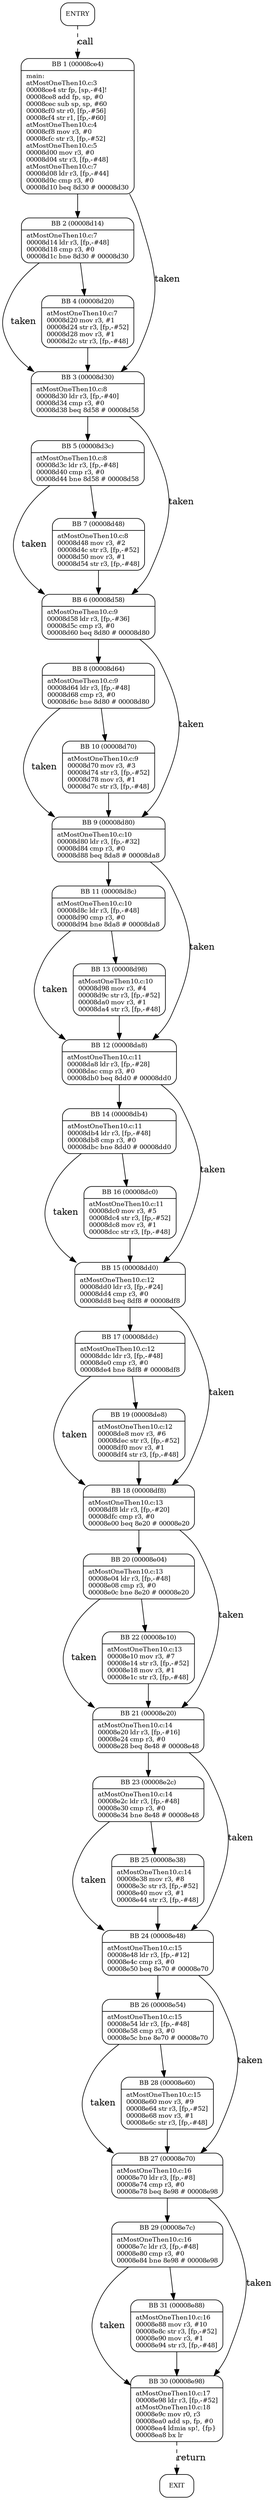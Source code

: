 digraph main{
node [shape=Mrecord, labeljust=l, fontsize=10];
	"0" [label="ENTRY"]
	"0" -> "1" [label="call", style=dashed, weight=2];
	"1" [label="{BB 1 (00008ce4) | main:\latMostOneThen10.c:3\l00008ce4    str fp, [sp,-#4]!\l00008ce8    add fp, sp, #0\l00008cec    sub sp, sp, #60\l00008cf0    str r0, [fp,-#56]\l00008cf4    str r1, [fp,-#60]\latMostOneThen10.c:4\l00008cf8    mov r3, #0\l00008cfc    str r3, [fp,-#52]\latMostOneThen10.c:5\l00008d00    mov r3, #0\l00008d04    str r3, [fp,-#48]\latMostOneThen10.c:7\l00008d08    ldr r3, [fp,-#44]\l00008d0c    cmp r3, #0\l00008d10    beq 8d30    # 00008d30\l }"]
	"1" -> "2" [weight=4];
	"1" -> "3" [label="taken", weight=3];
	"2" [label="{BB 2 (00008d14) | atMostOneThen10.c:7\l00008d14    ldr r3, [fp,-#48]\l00008d18    cmp r3, #0\l00008d1c    bne 8d30    # 00008d30\l }"]
	"2" -> "4" [weight=4];
	"2" -> "3" [label="taken", weight=3];
	"3" [label="{BB 3 (00008d30) | atMostOneThen10.c:8\l00008d30    ldr r3, [fp,-#40]\l00008d34    cmp r3, #0\l00008d38    beq 8d58    # 00008d58\l }"]
	"3" -> "5" [weight=4];
	"3" -> "6" [label="taken", weight=3];
	"4" [label="{BB 4 (00008d20) | atMostOneThen10.c:7\l00008d20    mov r3, #1\l00008d24    str r3, [fp,-#52]\l00008d28    mov r3, #1\l00008d2c    str r3, [fp,-#48]\l }"]
	"4" -> "3" [weight=4];
	"5" [label="{BB 5 (00008d3c) | atMostOneThen10.c:8\l00008d3c    ldr r3, [fp,-#48]\l00008d40    cmp r3, #0\l00008d44    bne 8d58    # 00008d58\l }"]
	"5" -> "7" [weight=4];
	"5" -> "6" [label="taken", weight=3];
	"6" [label="{BB 6 (00008d58) | atMostOneThen10.c:9\l00008d58    ldr r3, [fp,-#36]\l00008d5c    cmp r3, #0\l00008d60    beq 8d80    # 00008d80\l }"]
	"6" -> "8" [weight=4];
	"6" -> "9" [label="taken", weight=3];
	"7" [label="{BB 7 (00008d48) | atMostOneThen10.c:8\l00008d48    mov r3, #2\l00008d4c    str r3, [fp,-#52]\l00008d50    mov r3, #1\l00008d54    str r3, [fp,-#48]\l }"]
	"7" -> "6" [weight=4];
	"8" [label="{BB 8 (00008d64) | atMostOneThen10.c:9\l00008d64    ldr r3, [fp,-#48]\l00008d68    cmp r3, #0\l00008d6c    bne 8d80    # 00008d80\l }"]
	"8" -> "10" [weight=4];
	"8" -> "9" [label="taken", weight=3];
	"9" [label="{BB 9 (00008d80) | atMostOneThen10.c:10\l00008d80    ldr r3, [fp,-#32]\l00008d84    cmp r3, #0\l00008d88    beq 8da8    # 00008da8\l }"]
	"9" -> "11" [weight=4];
	"9" -> "12" [label="taken", weight=3];
	"10" [label="{BB 10 (00008d70) | atMostOneThen10.c:9\l00008d70    mov r3, #3\l00008d74    str r3, [fp,-#52]\l00008d78    mov r3, #1\l00008d7c    str r3, [fp,-#48]\l }"]
	"10" -> "9" [weight=4];
	"11" [label="{BB 11 (00008d8c) | atMostOneThen10.c:10\l00008d8c    ldr r3, [fp,-#48]\l00008d90    cmp r3, #0\l00008d94    bne 8da8    # 00008da8\l }"]
	"11" -> "13" [weight=4];
	"11" -> "12" [label="taken", weight=3];
	"12" [label="{BB 12 (00008da8) | atMostOneThen10.c:11\l00008da8    ldr r3, [fp,-#28]\l00008dac    cmp r3, #0\l00008db0    beq 8dd0    # 00008dd0\l }"]
	"12" -> "14" [weight=4];
	"12" -> "15" [label="taken", weight=3];
	"13" [label="{BB 13 (00008d98) | atMostOneThen10.c:10\l00008d98    mov r3, #4\l00008d9c    str r3, [fp,-#52]\l00008da0    mov r3, #1\l00008da4    str r3, [fp,-#48]\l }"]
	"13" -> "12" [weight=4];
	"14" [label="{BB 14 (00008db4) | atMostOneThen10.c:11\l00008db4    ldr r3, [fp,-#48]\l00008db8    cmp r3, #0\l00008dbc    bne 8dd0    # 00008dd0\l }"]
	"14" -> "16" [weight=4];
	"14" -> "15" [label="taken", weight=3];
	"15" [label="{BB 15 (00008dd0) | atMostOneThen10.c:12\l00008dd0    ldr r3, [fp,-#24]\l00008dd4    cmp r3, #0\l00008dd8    beq 8df8    # 00008df8\l }"]
	"15" -> "17" [weight=4];
	"15" -> "18" [label="taken", weight=3];
	"16" [label="{BB 16 (00008dc0) | atMostOneThen10.c:11\l00008dc0    mov r3, #5\l00008dc4    str r3, [fp,-#52]\l00008dc8    mov r3, #1\l00008dcc    str r3, [fp,-#48]\l }"]
	"16" -> "15" [weight=4];
	"17" [label="{BB 17 (00008ddc) | atMostOneThen10.c:12\l00008ddc    ldr r3, [fp,-#48]\l00008de0    cmp r3, #0\l00008de4    bne 8df8    # 00008df8\l }"]
	"17" -> "19" [weight=4];
	"17" -> "18" [label="taken", weight=3];
	"18" [label="{BB 18 (00008df8) | atMostOneThen10.c:13\l00008df8    ldr r3, [fp,-#20]\l00008dfc    cmp r3, #0\l00008e00    beq 8e20    # 00008e20\l }"]
	"18" -> "20" [weight=4];
	"18" -> "21" [label="taken", weight=3];
	"19" [label="{BB 19 (00008de8) | atMostOneThen10.c:12\l00008de8    mov r3, #6\l00008dec    str r3, [fp,-#52]\l00008df0    mov r3, #1\l00008df4    str r3, [fp,-#48]\l }"]
	"19" -> "18" [weight=4];
	"20" [label="{BB 20 (00008e04) | atMostOneThen10.c:13\l00008e04    ldr r3, [fp,-#48]\l00008e08    cmp r3, #0\l00008e0c    bne 8e20    # 00008e20\l }"]
	"20" -> "22" [weight=4];
	"20" -> "21" [label="taken", weight=3];
	"21" [label="{BB 21 (00008e20) | atMostOneThen10.c:14\l00008e20    ldr r3, [fp,-#16]\l00008e24    cmp r3, #0\l00008e28    beq 8e48    # 00008e48\l }"]
	"21" -> "23" [weight=4];
	"21" -> "24" [label="taken", weight=3];
	"22" [label="{BB 22 (00008e10) | atMostOneThen10.c:13\l00008e10    mov r3, #7\l00008e14    str r3, [fp,-#52]\l00008e18    mov r3, #1\l00008e1c    str r3, [fp,-#48]\l }"]
	"22" -> "21" [weight=4];
	"23" [label="{BB 23 (00008e2c) | atMostOneThen10.c:14\l00008e2c    ldr r3, [fp,-#48]\l00008e30    cmp r3, #0\l00008e34    bne 8e48    # 00008e48\l }"]
	"23" -> "25" [weight=4];
	"23" -> "24" [label="taken", weight=3];
	"24" [label="{BB 24 (00008e48) | atMostOneThen10.c:15\l00008e48    ldr r3, [fp,-#12]\l00008e4c    cmp r3, #0\l00008e50    beq 8e70    # 00008e70\l }"]
	"24" -> "26" [weight=4];
	"24" -> "27" [label="taken", weight=3];
	"25" [label="{BB 25 (00008e38) | atMostOneThen10.c:14\l00008e38    mov r3, #8\l00008e3c    str r3, [fp,-#52]\l00008e40    mov r3, #1\l00008e44    str r3, [fp,-#48]\l }"]
	"25" -> "24" [weight=4];
	"26" [label="{BB 26 (00008e54) | atMostOneThen10.c:15\l00008e54    ldr r3, [fp,-#48]\l00008e58    cmp r3, #0\l00008e5c    bne 8e70    # 00008e70\l }"]
	"26" -> "28" [weight=4];
	"26" -> "27" [label="taken", weight=3];
	"27" [label="{BB 27 (00008e70) | atMostOneThen10.c:16\l00008e70    ldr r3, [fp,-#8]\l00008e74    cmp r3, #0\l00008e78    beq 8e98    # 00008e98\l }"]
	"27" -> "29" [weight=4];
	"27" -> "30" [label="taken", weight=3];
	"28" [label="{BB 28 (00008e60) | atMostOneThen10.c:15\l00008e60    mov r3, #9\l00008e64    str r3, [fp,-#52]\l00008e68    mov r3, #1\l00008e6c    str r3, [fp,-#48]\l }"]
	"28" -> "27" [weight=4];
	"29" [label="{BB 29 (00008e7c) | atMostOneThen10.c:16\l00008e7c    ldr r3, [fp,-#48]\l00008e80    cmp r3, #0\l00008e84    bne 8e98    # 00008e98\l }"]
	"29" -> "31" [weight=4];
	"29" -> "30" [label="taken", weight=3];
	"30" [label="{BB 30 (00008e98) | atMostOneThen10.c:17\l00008e98    ldr r3, [fp,-#52]\latMostOneThen10.c:18\l00008e9c    mov r0, r3\l00008ea0    add sp, fp, #0\l00008ea4    ldmia sp!, \{fp\}\l00008ea8    bx lr\l }"]
	"30" -> "32" [label="return", style=dashed, weight=2];
	"31" [label="{BB 31 (00008e88) | atMostOneThen10.c:16\l00008e88    mov r3, #10\l00008e8c    str r3, [fp,-#52]\l00008e90    mov r3, #1\l00008e94    str r3, [fp,-#48]\l }"]
	"31" -> "30" [weight=4];
	"32" [label="EXIT"]
}
